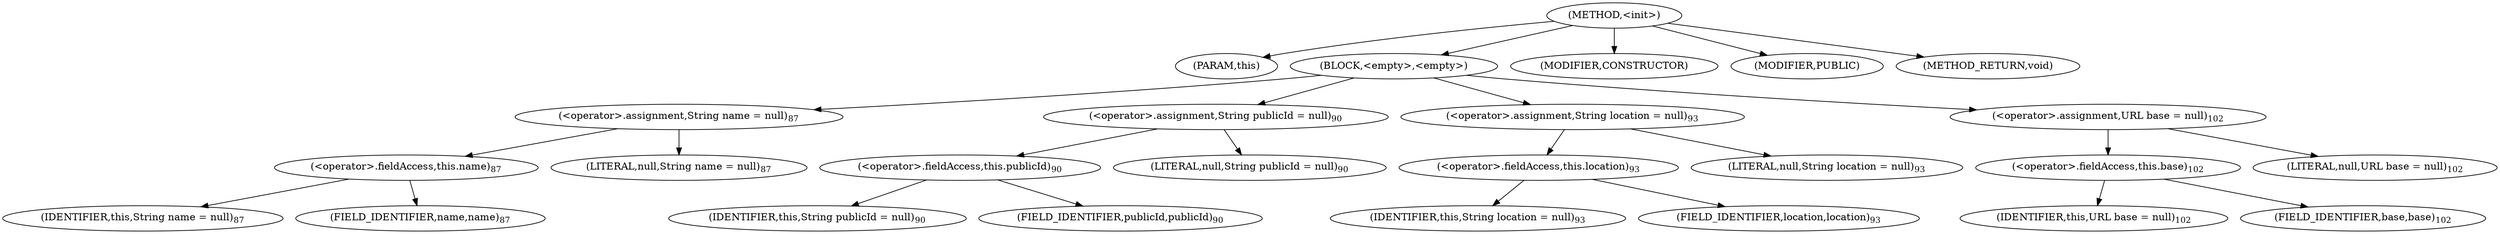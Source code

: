 digraph "&lt;init&gt;" {  
"97" [label = <(METHOD,&lt;init&gt;)> ]
"98" [label = <(PARAM,this)> ]
"99" [label = <(BLOCK,&lt;empty&gt;,&lt;empty&gt;)> ]
"100" [label = <(&lt;operator&gt;.assignment,String name = null)<SUB>87</SUB>> ]
"101" [label = <(&lt;operator&gt;.fieldAccess,this.name)<SUB>87</SUB>> ]
"102" [label = <(IDENTIFIER,this,String name = null)<SUB>87</SUB>> ]
"103" [label = <(FIELD_IDENTIFIER,name,name)<SUB>87</SUB>> ]
"104" [label = <(LITERAL,null,String name = null)<SUB>87</SUB>> ]
"105" [label = <(&lt;operator&gt;.assignment,String publicId = null)<SUB>90</SUB>> ]
"106" [label = <(&lt;operator&gt;.fieldAccess,this.publicId)<SUB>90</SUB>> ]
"107" [label = <(IDENTIFIER,this,String publicId = null)<SUB>90</SUB>> ]
"108" [label = <(FIELD_IDENTIFIER,publicId,publicId)<SUB>90</SUB>> ]
"109" [label = <(LITERAL,null,String publicId = null)<SUB>90</SUB>> ]
"110" [label = <(&lt;operator&gt;.assignment,String location = null)<SUB>93</SUB>> ]
"111" [label = <(&lt;operator&gt;.fieldAccess,this.location)<SUB>93</SUB>> ]
"112" [label = <(IDENTIFIER,this,String location = null)<SUB>93</SUB>> ]
"113" [label = <(FIELD_IDENTIFIER,location,location)<SUB>93</SUB>> ]
"114" [label = <(LITERAL,null,String location = null)<SUB>93</SUB>> ]
"115" [label = <(&lt;operator&gt;.assignment,URL base = null)<SUB>102</SUB>> ]
"116" [label = <(&lt;operator&gt;.fieldAccess,this.base)<SUB>102</SUB>> ]
"117" [label = <(IDENTIFIER,this,URL base = null)<SUB>102</SUB>> ]
"118" [label = <(FIELD_IDENTIFIER,base,base)<SUB>102</SUB>> ]
"119" [label = <(LITERAL,null,URL base = null)<SUB>102</SUB>> ]
"120" [label = <(MODIFIER,CONSTRUCTOR)> ]
"121" [label = <(MODIFIER,PUBLIC)> ]
"122" [label = <(METHOD_RETURN,void)> ]
  "97" -> "98" 
  "97" -> "99" 
  "97" -> "120" 
  "97" -> "121" 
  "97" -> "122" 
  "99" -> "100" 
  "99" -> "105" 
  "99" -> "110" 
  "99" -> "115" 
  "100" -> "101" 
  "100" -> "104" 
  "101" -> "102" 
  "101" -> "103" 
  "105" -> "106" 
  "105" -> "109" 
  "106" -> "107" 
  "106" -> "108" 
  "110" -> "111" 
  "110" -> "114" 
  "111" -> "112" 
  "111" -> "113" 
  "115" -> "116" 
  "115" -> "119" 
  "116" -> "117" 
  "116" -> "118" 
}
